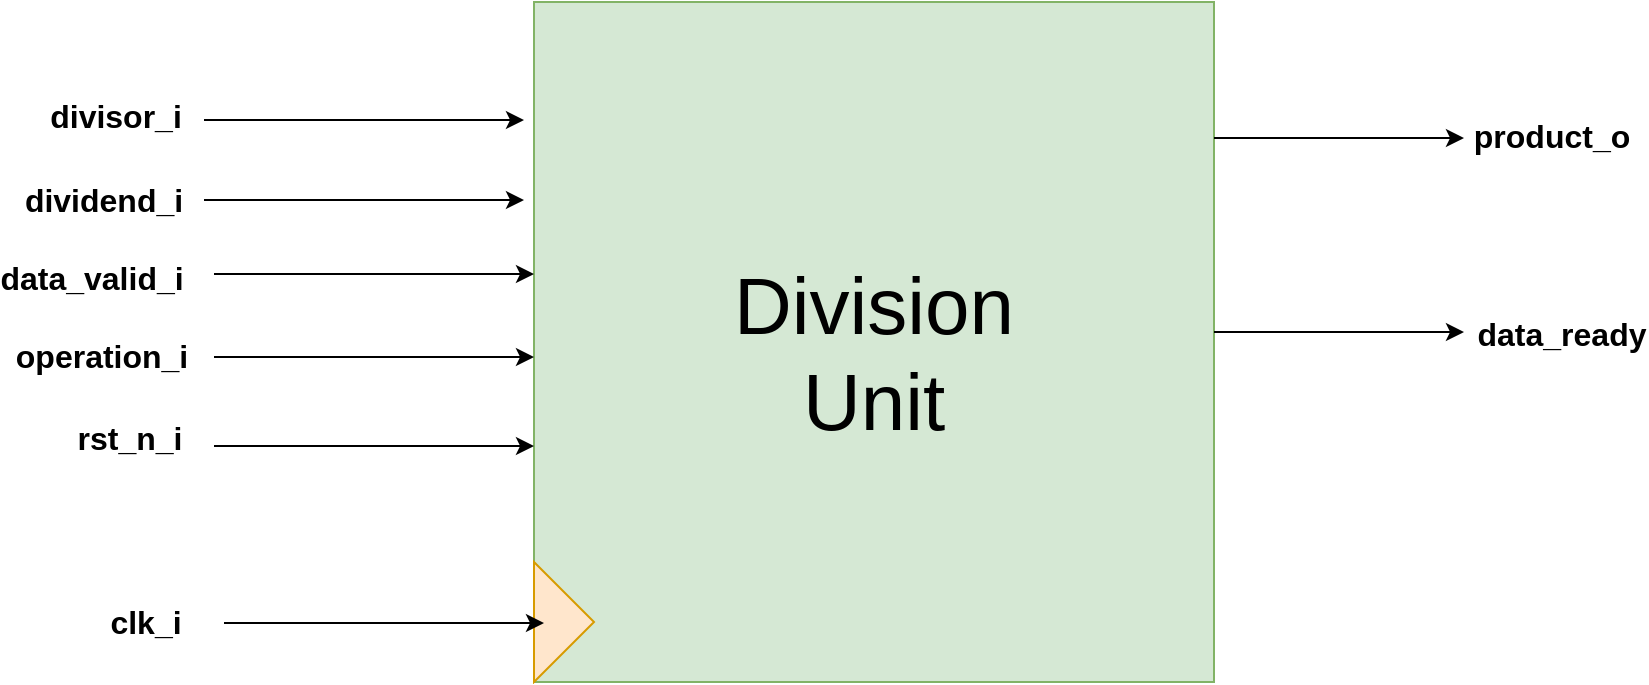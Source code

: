 <mxfile version="20.6.1" type="device"><diagram name="Page-1" id="lM52oEkcRuCjH74YoJvK"><mxGraphModel dx="1996" dy="754" grid="1" gridSize="10" guides="1" tooltips="1" connect="1" arrows="1" fold="1" page="1" pageScale="1" pageWidth="850" pageHeight="1100" math="0" shadow="0"><root><mxCell id="0"/><mxCell id="1" parent="0"/><mxCell id="A0E0xu4LLsrU0aPGUfbI-1" value="" style="whiteSpace=wrap;html=1;aspect=fixed;fillColor=#d5e8d4;strokeColor=#82b366;" parent="1" vertex="1"><mxGeometry x="81" y="190" width="340" height="340" as="geometry"/></mxCell><mxCell id="A0E0xu4LLsrU0aPGUfbI-2" value="" style="triangle;whiteSpace=wrap;html=1;fillColor=#ffe6cc;strokeColor=#d79b00;" parent="1" vertex="1"><mxGeometry x="81" y="470" width="30" height="60" as="geometry"/></mxCell><mxCell id="A0E0xu4LLsrU0aPGUfbI-3" value="&lt;font style=&quot;font-size: 40px;&quot;&gt;Division Unit&lt;/font&gt;" style="text;html=1;strokeColor=none;fillColor=none;align=center;verticalAlign=middle;whiteSpace=wrap;rounded=0;" parent="1" vertex="1"><mxGeometry x="211" y="330" width="80" height="70" as="geometry"/></mxCell><mxCell id="A0E0xu4LLsrU0aPGUfbI-4" value="" style="endArrow=classic;html=1;rounded=0;fontSize=40;" parent="1" edge="1"><mxGeometry relative="1" as="geometry"><mxPoint x="-84" y="249" as="sourcePoint"/><mxPoint x="76" y="249" as="targetPoint"/></mxGeometry></mxCell><mxCell id="A0E0xu4LLsrU0aPGUfbI-7" value="" style="endArrow=classic;html=1;rounded=0;fontSize=40;" parent="1" edge="1"><mxGeometry relative="1" as="geometry"><mxPoint x="-84" y="289" as="sourcePoint"/><mxPoint x="76" y="289" as="targetPoint"/></mxGeometry></mxCell><mxCell id="A0E0xu4LLsrU0aPGUfbI-8" value="" style="endArrow=classic;html=1;rounded=0;fontSize=40;" parent="1" edge="1"><mxGeometry relative="1" as="geometry"><mxPoint x="-79" y="326" as="sourcePoint"/><mxPoint x="81" y="326" as="targetPoint"/></mxGeometry></mxCell><mxCell id="A0E0xu4LLsrU0aPGUfbI-9" value="" style="endArrow=classic;html=1;rounded=0;fontSize=40;" parent="1" edge="1"><mxGeometry relative="1" as="geometry"><mxPoint x="-79" y="367.5" as="sourcePoint"/><mxPoint x="81" y="367.5" as="targetPoint"/></mxGeometry></mxCell><mxCell id="A0E0xu4LLsrU0aPGUfbI-10" value="" style="endArrow=classic;html=1;rounded=0;fontSize=40;" parent="1" edge="1"><mxGeometry relative="1" as="geometry"><mxPoint x="-74" y="500.5" as="sourcePoint"/><mxPoint x="86" y="500.5" as="targetPoint"/></mxGeometry></mxCell><mxCell id="A0E0xu4LLsrU0aPGUfbI-12" value="" style="endArrow=classic;html=1;rounded=0;fontSize=40;" parent="1" edge="1"><mxGeometry relative="1" as="geometry"><mxPoint x="-79" y="412" as="sourcePoint"/><mxPoint x="81" y="412" as="targetPoint"/></mxGeometry></mxCell><mxCell id="A0E0xu4LLsrU0aPGUfbI-13" value="" style="endArrow=classic;html=1;rounded=0;fontSize=40;" parent="1" edge="1"><mxGeometry relative="1" as="geometry"><mxPoint x="421" y="258" as="sourcePoint"/><mxPoint x="546" y="258" as="targetPoint"/></mxGeometry></mxCell><mxCell id="A0E0xu4LLsrU0aPGUfbI-16" value="" style="endArrow=classic;html=1;rounded=0;fontSize=40;" parent="1" edge="1"><mxGeometry relative="1" as="geometry"><mxPoint x="421" y="355" as="sourcePoint"/><mxPoint x="546" y="355" as="targetPoint"/></mxGeometry></mxCell><mxCell id="A0E0xu4LLsrU0aPGUfbI-17" value="&lt;b style=&quot;&quot;&gt;&lt;font style=&quot;font-size: 16px;&quot;&gt;dividend_i&lt;/font&gt;&lt;/b&gt;" style="text;html=1;strokeColor=none;fillColor=none;align=center;verticalAlign=middle;whiteSpace=wrap;rounded=0;fontSize=40;" parent="1" vertex="1"><mxGeometry x="-164" y="270" width="60" height="20" as="geometry"/></mxCell><mxCell id="A0E0xu4LLsrU0aPGUfbI-18" style="edgeStyle=orthogonalEdgeStyle;rounded=0;orthogonalLoop=1;jettySize=auto;html=1;exitX=0.5;exitY=1;exitDx=0;exitDy=0;fontSize=16;" parent="1" edge="1"><mxGeometry relative="1" as="geometry"><mxPoint x="-124" y="230" as="sourcePoint"/><mxPoint x="-124" y="230" as="targetPoint"/></mxGeometry></mxCell><mxCell id="A0E0xu4LLsrU0aPGUfbI-19" value="&lt;b style=&quot;&quot;&gt;&lt;font style=&quot;font-size: 16px;&quot;&gt;divisor_i&lt;/font&gt;&lt;/b&gt;" style="text;html=1;strokeColor=none;fillColor=none;align=center;verticalAlign=middle;whiteSpace=wrap;rounded=0;fontSize=40;" parent="1" vertex="1"><mxGeometry x="-158" y="228" width="60" height="20" as="geometry"/></mxCell><mxCell id="A0E0xu4LLsrU0aPGUfbI-20" value="&lt;b style=&quot;&quot;&gt;&lt;font style=&quot;font-size: 16px;&quot;&gt;data_valid_i&lt;/font&gt;&lt;/b&gt;" style="text;html=1;strokeColor=none;fillColor=none;align=center;verticalAlign=middle;whiteSpace=wrap;rounded=0;fontSize=40;" parent="1" vertex="1"><mxGeometry x="-170" y="309" width="60" height="20" as="geometry"/></mxCell><mxCell id="A0E0xu4LLsrU0aPGUfbI-21" value="&lt;b style=&quot;&quot;&gt;&lt;font style=&quot;font-size: 16px;&quot;&gt;operation_i&lt;/font&gt;&lt;/b&gt;" style="text;html=1;strokeColor=none;fillColor=none;align=center;verticalAlign=middle;whiteSpace=wrap;rounded=0;fontSize=40;" parent="1" vertex="1"><mxGeometry x="-165" y="348" width="60" height="20" as="geometry"/></mxCell><mxCell id="A0E0xu4LLsrU0aPGUfbI-22" value="&lt;b style=&quot;&quot;&gt;&lt;font style=&quot;font-size: 16px;&quot;&gt;rst_n_i&lt;/font&gt;&lt;/b&gt;" style="text;html=1;strokeColor=none;fillColor=none;align=center;verticalAlign=middle;whiteSpace=wrap;rounded=0;fontSize=40;" parent="1" vertex="1"><mxGeometry x="-151" y="389" width="60" height="20" as="geometry"/></mxCell><mxCell id="A0E0xu4LLsrU0aPGUfbI-27" value="&lt;b style=&quot;&quot;&gt;&lt;font style=&quot;font-size: 16px;&quot;&gt;clk_i&lt;/font&gt;&lt;/b&gt;" style="text;html=1;strokeColor=none;fillColor=none;align=center;verticalAlign=middle;whiteSpace=wrap;rounded=0;fontSize=40;" parent="1" vertex="1"><mxGeometry x="-143" y="476" width="60" height="30" as="geometry"/></mxCell><mxCell id="A0E0xu4LLsrU0aPGUfbI-28" value="&lt;span style=&quot;font-size: 16px;&quot;&gt;&lt;b&gt;product_o&lt;/b&gt;&lt;/span&gt;" style="text;html=1;strokeColor=none;fillColor=none;align=center;verticalAlign=middle;whiteSpace=wrap;rounded=0;fontSize=40;" parent="1" vertex="1"><mxGeometry x="560" y="233" width="60" height="30" as="geometry"/></mxCell><mxCell id="A0E0xu4LLsrU0aPGUfbI-33" value="&lt;span style=&quot;font-size: 16px;&quot;&gt;&lt;b&gt;data_ready&lt;/b&gt;&lt;/span&gt;" style="text;html=1;strokeColor=none;fillColor=none;align=center;verticalAlign=middle;whiteSpace=wrap;rounded=0;fontSize=40;" parent="1" vertex="1"><mxGeometry x="565" y="332" width="60" height="30" as="geometry"/></mxCell></root></mxGraphModel></diagram></mxfile>